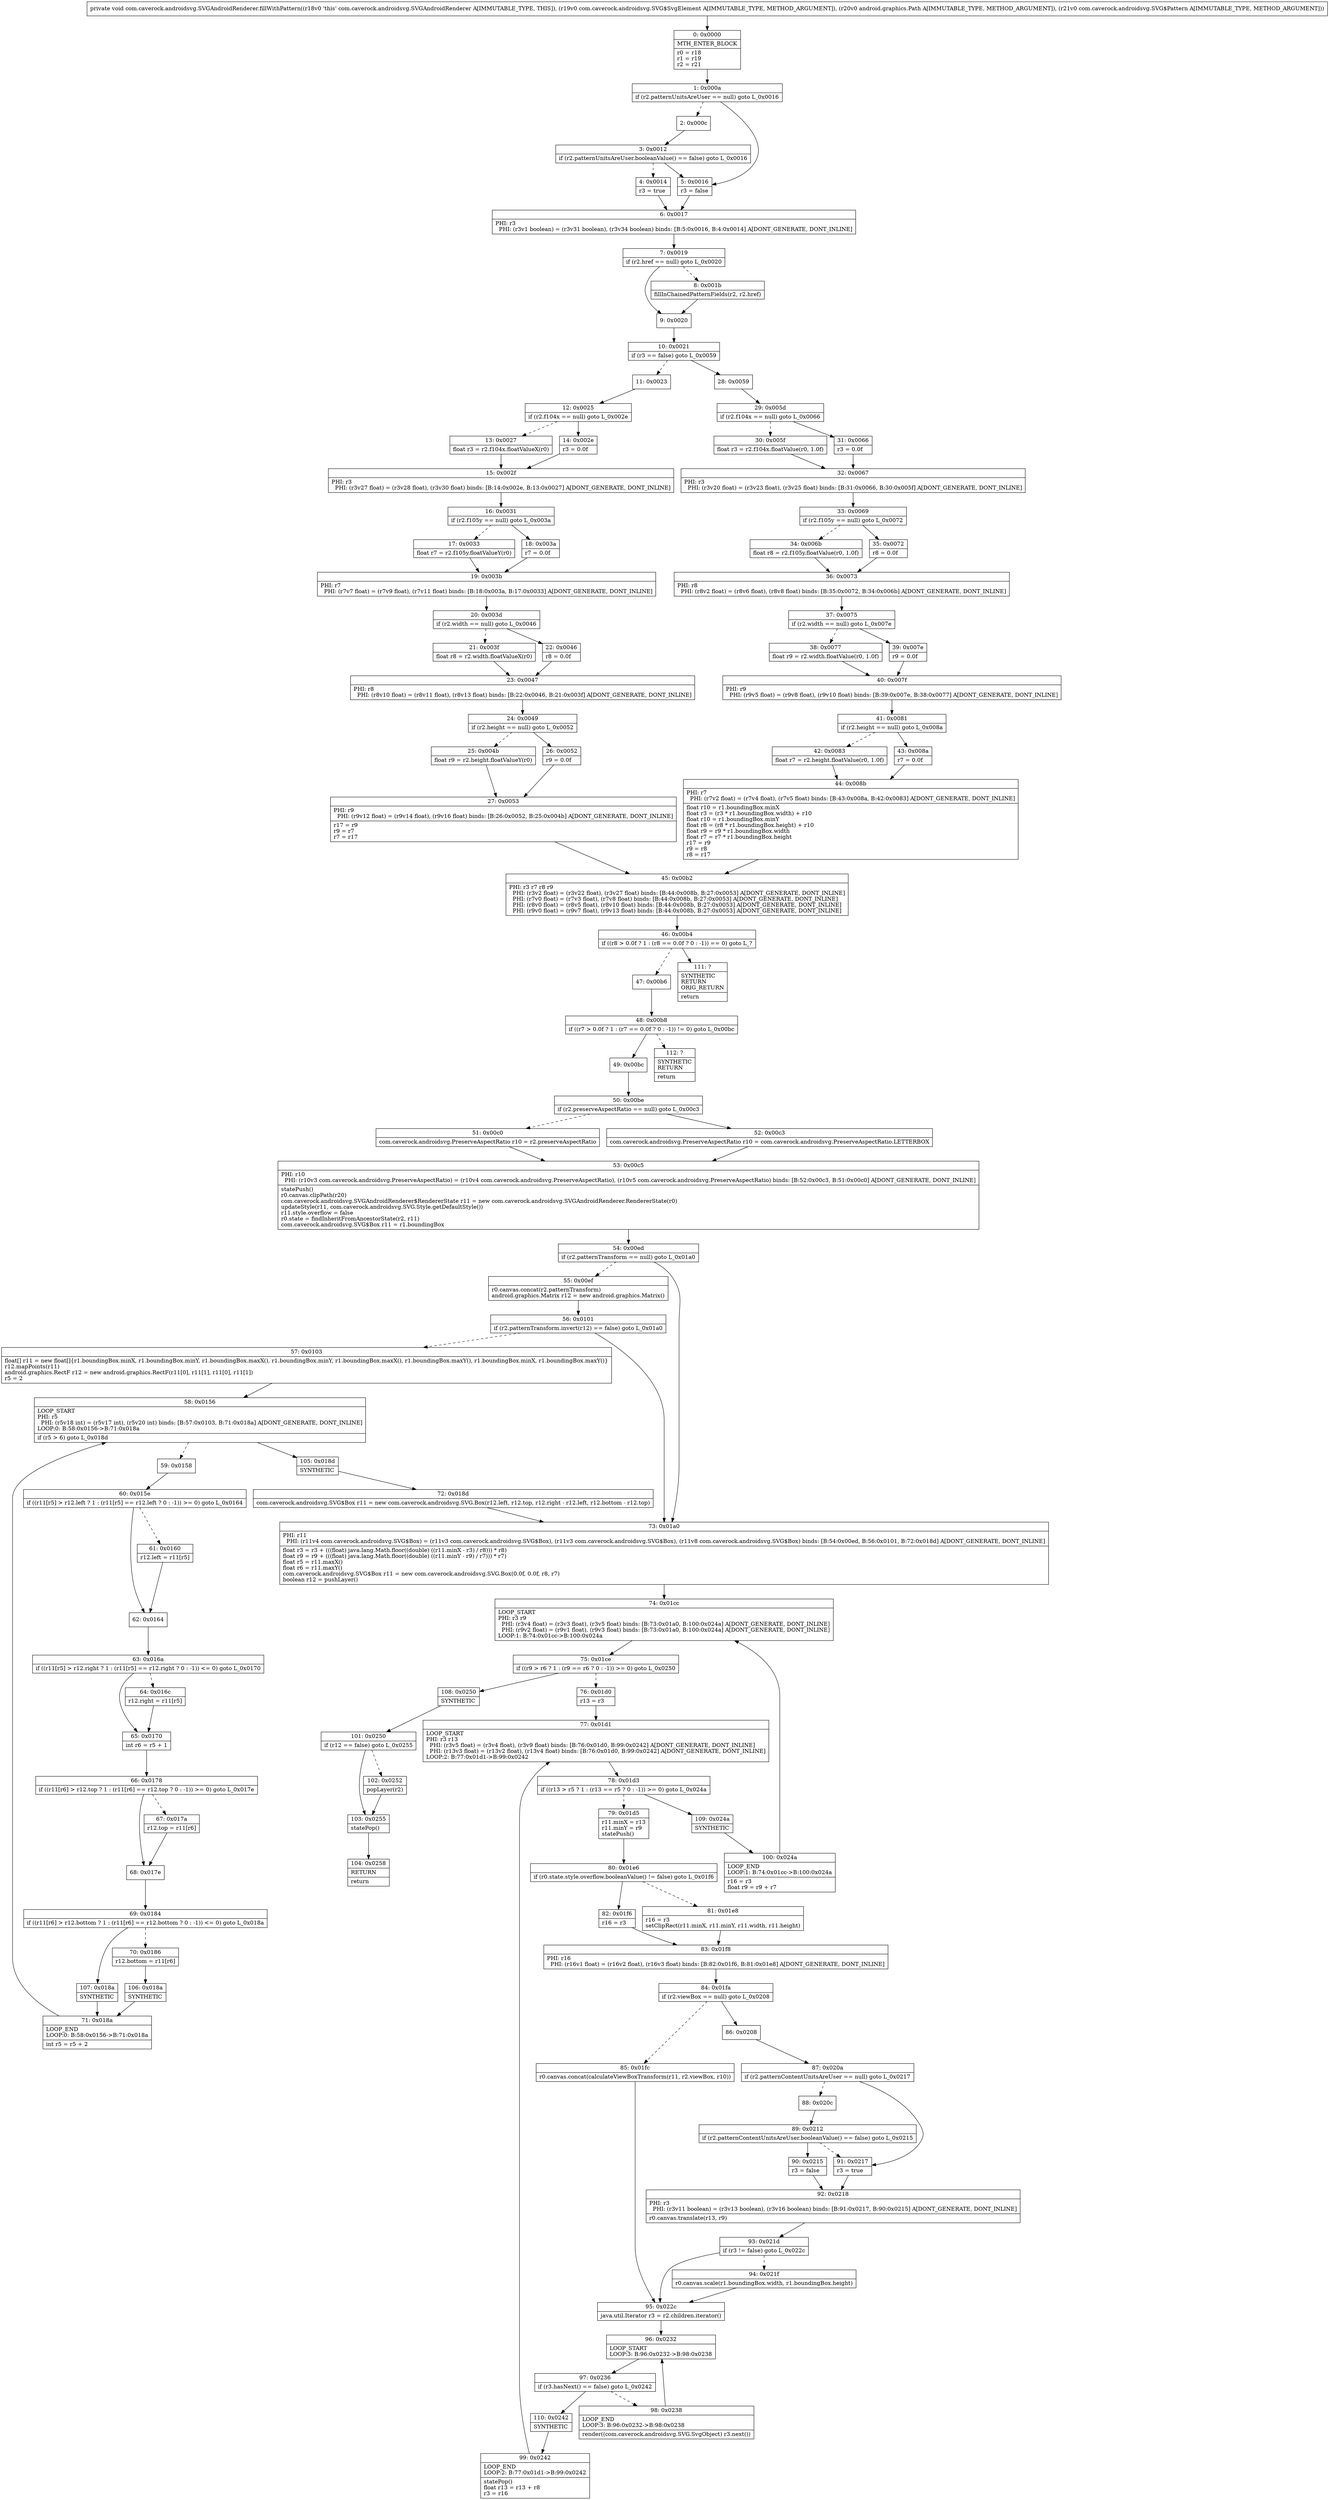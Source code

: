 digraph "CFG forcom.caverock.androidsvg.SVGAndroidRenderer.fillWithPattern(Lcom\/caverock\/androidsvg\/SVG$SvgElement;Landroid\/graphics\/Path;Lcom\/caverock\/androidsvg\/SVG$Pattern;)V" {
Node_0 [shape=record,label="{0\:\ 0x0000|MTH_ENTER_BLOCK\l|r0 = r18\lr1 = r19\lr2 = r21\l}"];
Node_1 [shape=record,label="{1\:\ 0x000a|if (r2.patternUnitsAreUser == null) goto L_0x0016\l}"];
Node_2 [shape=record,label="{2\:\ 0x000c}"];
Node_3 [shape=record,label="{3\:\ 0x0012|if (r2.patternUnitsAreUser.booleanValue() == false) goto L_0x0016\l}"];
Node_4 [shape=record,label="{4\:\ 0x0014|r3 = true\l}"];
Node_5 [shape=record,label="{5\:\ 0x0016|r3 = false\l}"];
Node_6 [shape=record,label="{6\:\ 0x0017|PHI: r3 \l  PHI: (r3v1 boolean) = (r3v31 boolean), (r3v34 boolean) binds: [B:5:0x0016, B:4:0x0014] A[DONT_GENERATE, DONT_INLINE]\l}"];
Node_7 [shape=record,label="{7\:\ 0x0019|if (r2.href == null) goto L_0x0020\l}"];
Node_8 [shape=record,label="{8\:\ 0x001b|fillInChainedPatternFields(r2, r2.href)\l}"];
Node_9 [shape=record,label="{9\:\ 0x0020}"];
Node_10 [shape=record,label="{10\:\ 0x0021|if (r3 == false) goto L_0x0059\l}"];
Node_11 [shape=record,label="{11\:\ 0x0023}"];
Node_12 [shape=record,label="{12\:\ 0x0025|if (r2.f104x == null) goto L_0x002e\l}"];
Node_13 [shape=record,label="{13\:\ 0x0027|float r3 = r2.f104x.floatValueX(r0)\l}"];
Node_14 [shape=record,label="{14\:\ 0x002e|r3 = 0.0f\l}"];
Node_15 [shape=record,label="{15\:\ 0x002f|PHI: r3 \l  PHI: (r3v27 float) = (r3v28 float), (r3v30 float) binds: [B:14:0x002e, B:13:0x0027] A[DONT_GENERATE, DONT_INLINE]\l}"];
Node_16 [shape=record,label="{16\:\ 0x0031|if (r2.f105y == null) goto L_0x003a\l}"];
Node_17 [shape=record,label="{17\:\ 0x0033|float r7 = r2.f105y.floatValueY(r0)\l}"];
Node_18 [shape=record,label="{18\:\ 0x003a|r7 = 0.0f\l}"];
Node_19 [shape=record,label="{19\:\ 0x003b|PHI: r7 \l  PHI: (r7v7 float) = (r7v9 float), (r7v11 float) binds: [B:18:0x003a, B:17:0x0033] A[DONT_GENERATE, DONT_INLINE]\l}"];
Node_20 [shape=record,label="{20\:\ 0x003d|if (r2.width == null) goto L_0x0046\l}"];
Node_21 [shape=record,label="{21\:\ 0x003f|float r8 = r2.width.floatValueX(r0)\l}"];
Node_22 [shape=record,label="{22\:\ 0x0046|r8 = 0.0f\l}"];
Node_23 [shape=record,label="{23\:\ 0x0047|PHI: r8 \l  PHI: (r8v10 float) = (r8v11 float), (r8v13 float) binds: [B:22:0x0046, B:21:0x003f] A[DONT_GENERATE, DONT_INLINE]\l}"];
Node_24 [shape=record,label="{24\:\ 0x0049|if (r2.height == null) goto L_0x0052\l}"];
Node_25 [shape=record,label="{25\:\ 0x004b|float r9 = r2.height.floatValueY(r0)\l}"];
Node_26 [shape=record,label="{26\:\ 0x0052|r9 = 0.0f\l}"];
Node_27 [shape=record,label="{27\:\ 0x0053|PHI: r9 \l  PHI: (r9v12 float) = (r9v14 float), (r9v16 float) binds: [B:26:0x0052, B:25:0x004b] A[DONT_GENERATE, DONT_INLINE]\l|r17 = r9\lr9 = r7\lr7 = r17\l}"];
Node_28 [shape=record,label="{28\:\ 0x0059}"];
Node_29 [shape=record,label="{29\:\ 0x005d|if (r2.f104x == null) goto L_0x0066\l}"];
Node_30 [shape=record,label="{30\:\ 0x005f|float r3 = r2.f104x.floatValue(r0, 1.0f)\l}"];
Node_31 [shape=record,label="{31\:\ 0x0066|r3 = 0.0f\l}"];
Node_32 [shape=record,label="{32\:\ 0x0067|PHI: r3 \l  PHI: (r3v20 float) = (r3v23 float), (r3v25 float) binds: [B:31:0x0066, B:30:0x005f] A[DONT_GENERATE, DONT_INLINE]\l}"];
Node_33 [shape=record,label="{33\:\ 0x0069|if (r2.f105y == null) goto L_0x0072\l}"];
Node_34 [shape=record,label="{34\:\ 0x006b|float r8 = r2.f105y.floatValue(r0, 1.0f)\l}"];
Node_35 [shape=record,label="{35\:\ 0x0072|r8 = 0.0f\l}"];
Node_36 [shape=record,label="{36\:\ 0x0073|PHI: r8 \l  PHI: (r8v2 float) = (r8v6 float), (r8v8 float) binds: [B:35:0x0072, B:34:0x006b] A[DONT_GENERATE, DONT_INLINE]\l}"];
Node_37 [shape=record,label="{37\:\ 0x0075|if (r2.width == null) goto L_0x007e\l}"];
Node_38 [shape=record,label="{38\:\ 0x0077|float r9 = r2.width.floatValue(r0, 1.0f)\l}"];
Node_39 [shape=record,label="{39\:\ 0x007e|r9 = 0.0f\l}"];
Node_40 [shape=record,label="{40\:\ 0x007f|PHI: r9 \l  PHI: (r9v5 float) = (r9v8 float), (r9v10 float) binds: [B:39:0x007e, B:38:0x0077] A[DONT_GENERATE, DONT_INLINE]\l}"];
Node_41 [shape=record,label="{41\:\ 0x0081|if (r2.height == null) goto L_0x008a\l}"];
Node_42 [shape=record,label="{42\:\ 0x0083|float r7 = r2.height.floatValue(r0, 1.0f)\l}"];
Node_43 [shape=record,label="{43\:\ 0x008a|r7 = 0.0f\l}"];
Node_44 [shape=record,label="{44\:\ 0x008b|PHI: r7 \l  PHI: (r7v2 float) = (r7v4 float), (r7v5 float) binds: [B:43:0x008a, B:42:0x0083] A[DONT_GENERATE, DONT_INLINE]\l|float r10 = r1.boundingBox.minX\lfloat r3 = (r3 * r1.boundingBox.width) + r10\lfloat r10 = r1.boundingBox.minY\lfloat r8 = (r8 * r1.boundingBox.height) + r10\lfloat r9 = r9 * r1.boundingBox.width\lfloat r7 = r7 * r1.boundingBox.height\lr17 = r9\lr9 = r8\lr8 = r17\l}"];
Node_45 [shape=record,label="{45\:\ 0x00b2|PHI: r3 r7 r8 r9 \l  PHI: (r3v2 float) = (r3v22 float), (r3v27 float) binds: [B:44:0x008b, B:27:0x0053] A[DONT_GENERATE, DONT_INLINE]\l  PHI: (r7v0 float) = (r7v3 float), (r7v8 float) binds: [B:44:0x008b, B:27:0x0053] A[DONT_GENERATE, DONT_INLINE]\l  PHI: (r8v0 float) = (r8v5 float), (r8v10 float) binds: [B:44:0x008b, B:27:0x0053] A[DONT_GENERATE, DONT_INLINE]\l  PHI: (r9v0 float) = (r9v7 float), (r9v13 float) binds: [B:44:0x008b, B:27:0x0053] A[DONT_GENERATE, DONT_INLINE]\l}"];
Node_46 [shape=record,label="{46\:\ 0x00b4|if ((r8 \> 0.0f ? 1 : (r8 == 0.0f ? 0 : \-1)) == 0) goto L_?\l}"];
Node_47 [shape=record,label="{47\:\ 0x00b6}"];
Node_48 [shape=record,label="{48\:\ 0x00b8|if ((r7 \> 0.0f ? 1 : (r7 == 0.0f ? 0 : \-1)) != 0) goto L_0x00bc\l}"];
Node_49 [shape=record,label="{49\:\ 0x00bc}"];
Node_50 [shape=record,label="{50\:\ 0x00be|if (r2.preserveAspectRatio == null) goto L_0x00c3\l}"];
Node_51 [shape=record,label="{51\:\ 0x00c0|com.caverock.androidsvg.PreserveAspectRatio r10 = r2.preserveAspectRatio\l}"];
Node_52 [shape=record,label="{52\:\ 0x00c3|com.caverock.androidsvg.PreserveAspectRatio r10 = com.caverock.androidsvg.PreserveAspectRatio.LETTERBOX\l}"];
Node_53 [shape=record,label="{53\:\ 0x00c5|PHI: r10 \l  PHI: (r10v3 com.caverock.androidsvg.PreserveAspectRatio) = (r10v4 com.caverock.androidsvg.PreserveAspectRatio), (r10v5 com.caverock.androidsvg.PreserveAspectRatio) binds: [B:52:0x00c3, B:51:0x00c0] A[DONT_GENERATE, DONT_INLINE]\l|statePush()\lr0.canvas.clipPath(r20)\lcom.caverock.androidsvg.SVGAndroidRenderer$RendererState r11 = new com.caverock.androidsvg.SVGAndroidRenderer.RendererState(r0)\lupdateStyle(r11, com.caverock.androidsvg.SVG.Style.getDefaultStyle())\lr11.style.overflow = false\lr0.state = findInheritFromAncestorState(r2, r11)\lcom.caverock.androidsvg.SVG$Box r11 = r1.boundingBox\l}"];
Node_54 [shape=record,label="{54\:\ 0x00ed|if (r2.patternTransform == null) goto L_0x01a0\l}"];
Node_55 [shape=record,label="{55\:\ 0x00ef|r0.canvas.concat(r2.patternTransform)\landroid.graphics.Matrix r12 = new android.graphics.Matrix()\l}"];
Node_56 [shape=record,label="{56\:\ 0x0101|if (r2.patternTransform.invert(r12) == false) goto L_0x01a0\l}"];
Node_57 [shape=record,label="{57\:\ 0x0103|float[] r11 = new float[]\{r1.boundingBox.minX, r1.boundingBox.minY, r1.boundingBox.maxX(), r1.boundingBox.minY, r1.boundingBox.maxX(), r1.boundingBox.maxY(), r1.boundingBox.minX, r1.boundingBox.maxY()\}\lr12.mapPoints(r11)\landroid.graphics.RectF r12 = new android.graphics.RectF(r11[0], r11[1], r11[0], r11[1])\lr5 = 2\l}"];
Node_58 [shape=record,label="{58\:\ 0x0156|LOOP_START\lPHI: r5 \l  PHI: (r5v18 int) = (r5v17 int), (r5v20 int) binds: [B:57:0x0103, B:71:0x018a] A[DONT_GENERATE, DONT_INLINE]\lLOOP:0: B:58:0x0156\-\>B:71:0x018a\l|if (r5 \> 6) goto L_0x018d\l}"];
Node_59 [shape=record,label="{59\:\ 0x0158}"];
Node_60 [shape=record,label="{60\:\ 0x015e|if ((r11[r5] \> r12.left ? 1 : (r11[r5] == r12.left ? 0 : \-1)) \>= 0) goto L_0x0164\l}"];
Node_61 [shape=record,label="{61\:\ 0x0160|r12.left = r11[r5]\l}"];
Node_62 [shape=record,label="{62\:\ 0x0164}"];
Node_63 [shape=record,label="{63\:\ 0x016a|if ((r11[r5] \> r12.right ? 1 : (r11[r5] == r12.right ? 0 : \-1)) \<= 0) goto L_0x0170\l}"];
Node_64 [shape=record,label="{64\:\ 0x016c|r12.right = r11[r5]\l}"];
Node_65 [shape=record,label="{65\:\ 0x0170|int r6 = r5 + 1\l}"];
Node_66 [shape=record,label="{66\:\ 0x0178|if ((r11[r6] \> r12.top ? 1 : (r11[r6] == r12.top ? 0 : \-1)) \>= 0) goto L_0x017e\l}"];
Node_67 [shape=record,label="{67\:\ 0x017a|r12.top = r11[r6]\l}"];
Node_68 [shape=record,label="{68\:\ 0x017e}"];
Node_69 [shape=record,label="{69\:\ 0x0184|if ((r11[r6] \> r12.bottom ? 1 : (r11[r6] == r12.bottom ? 0 : \-1)) \<= 0) goto L_0x018a\l}"];
Node_70 [shape=record,label="{70\:\ 0x0186|r12.bottom = r11[r6]\l}"];
Node_71 [shape=record,label="{71\:\ 0x018a|LOOP_END\lLOOP:0: B:58:0x0156\-\>B:71:0x018a\l|int r5 = r5 + 2\l}"];
Node_72 [shape=record,label="{72\:\ 0x018d|com.caverock.androidsvg.SVG$Box r11 = new com.caverock.androidsvg.SVG.Box(r12.left, r12.top, r12.right \- r12.left, r12.bottom \- r12.top)\l}"];
Node_73 [shape=record,label="{73\:\ 0x01a0|PHI: r11 \l  PHI: (r11v4 com.caverock.androidsvg.SVG$Box) = (r11v3 com.caverock.androidsvg.SVG$Box), (r11v3 com.caverock.androidsvg.SVG$Box), (r11v8 com.caverock.androidsvg.SVG$Box) binds: [B:54:0x00ed, B:56:0x0101, B:72:0x018d] A[DONT_GENERATE, DONT_INLINE]\l|float r3 = r3 + (((float) java.lang.Math.floor((double) ((r11.minX \- r3) \/ r8))) * r8)\lfloat r9 = r9 + (((float) java.lang.Math.floor((double) ((r11.minY \- r9) \/ r7))) * r7)\lfloat r5 = r11.maxX()\lfloat r6 = r11.maxY()\lcom.caverock.androidsvg.SVG$Box r11 = new com.caverock.androidsvg.SVG.Box(0.0f, 0.0f, r8, r7)\lboolean r12 = pushLayer()\l}"];
Node_74 [shape=record,label="{74\:\ 0x01cc|LOOP_START\lPHI: r3 r9 \l  PHI: (r3v4 float) = (r3v3 float), (r3v5 float) binds: [B:73:0x01a0, B:100:0x024a] A[DONT_GENERATE, DONT_INLINE]\l  PHI: (r9v2 float) = (r9v1 float), (r9v3 float) binds: [B:73:0x01a0, B:100:0x024a] A[DONT_GENERATE, DONT_INLINE]\lLOOP:1: B:74:0x01cc\-\>B:100:0x024a\l}"];
Node_75 [shape=record,label="{75\:\ 0x01ce|if ((r9 \> r6 ? 1 : (r9 == r6 ? 0 : \-1)) \>= 0) goto L_0x0250\l}"];
Node_76 [shape=record,label="{76\:\ 0x01d0|r13 = r3\l}"];
Node_77 [shape=record,label="{77\:\ 0x01d1|LOOP_START\lPHI: r3 r13 \l  PHI: (r3v5 float) = (r3v4 float), (r3v9 float) binds: [B:76:0x01d0, B:99:0x0242] A[DONT_GENERATE, DONT_INLINE]\l  PHI: (r13v3 float) = (r13v2 float), (r13v4 float) binds: [B:76:0x01d0, B:99:0x0242] A[DONT_GENERATE, DONT_INLINE]\lLOOP:2: B:77:0x01d1\-\>B:99:0x0242\l}"];
Node_78 [shape=record,label="{78\:\ 0x01d3|if ((r13 \> r5 ? 1 : (r13 == r5 ? 0 : \-1)) \>= 0) goto L_0x024a\l}"];
Node_79 [shape=record,label="{79\:\ 0x01d5|r11.minX = r13\lr11.minY = r9\lstatePush()\l}"];
Node_80 [shape=record,label="{80\:\ 0x01e6|if (r0.state.style.overflow.booleanValue() != false) goto L_0x01f6\l}"];
Node_81 [shape=record,label="{81\:\ 0x01e8|r16 = r3\lsetClipRect(r11.minX, r11.minY, r11.width, r11.height)\l}"];
Node_82 [shape=record,label="{82\:\ 0x01f6|r16 = r3\l}"];
Node_83 [shape=record,label="{83\:\ 0x01f8|PHI: r16 \l  PHI: (r16v1 float) = (r16v2 float), (r16v3 float) binds: [B:82:0x01f6, B:81:0x01e8] A[DONT_GENERATE, DONT_INLINE]\l}"];
Node_84 [shape=record,label="{84\:\ 0x01fa|if (r2.viewBox == null) goto L_0x0208\l}"];
Node_85 [shape=record,label="{85\:\ 0x01fc|r0.canvas.concat(calculateViewBoxTransform(r11, r2.viewBox, r10))\l}"];
Node_86 [shape=record,label="{86\:\ 0x0208}"];
Node_87 [shape=record,label="{87\:\ 0x020a|if (r2.patternContentUnitsAreUser == null) goto L_0x0217\l}"];
Node_88 [shape=record,label="{88\:\ 0x020c}"];
Node_89 [shape=record,label="{89\:\ 0x0212|if (r2.patternContentUnitsAreUser.booleanValue() == false) goto L_0x0215\l}"];
Node_90 [shape=record,label="{90\:\ 0x0215|r3 = false\l}"];
Node_91 [shape=record,label="{91\:\ 0x0217|r3 = true\l}"];
Node_92 [shape=record,label="{92\:\ 0x0218|PHI: r3 \l  PHI: (r3v11 boolean) = (r3v13 boolean), (r3v16 boolean) binds: [B:91:0x0217, B:90:0x0215] A[DONT_GENERATE, DONT_INLINE]\l|r0.canvas.translate(r13, r9)\l}"];
Node_93 [shape=record,label="{93\:\ 0x021d|if (r3 != false) goto L_0x022c\l}"];
Node_94 [shape=record,label="{94\:\ 0x021f|r0.canvas.scale(r1.boundingBox.width, r1.boundingBox.height)\l}"];
Node_95 [shape=record,label="{95\:\ 0x022c|java.util.Iterator r3 = r2.children.iterator()\l}"];
Node_96 [shape=record,label="{96\:\ 0x0232|LOOP_START\lLOOP:3: B:96:0x0232\-\>B:98:0x0238\l}"];
Node_97 [shape=record,label="{97\:\ 0x0236|if (r3.hasNext() == false) goto L_0x0242\l}"];
Node_98 [shape=record,label="{98\:\ 0x0238|LOOP_END\lLOOP:3: B:96:0x0232\-\>B:98:0x0238\l|render((com.caverock.androidsvg.SVG.SvgObject) r3.next())\l}"];
Node_99 [shape=record,label="{99\:\ 0x0242|LOOP_END\lLOOP:2: B:77:0x01d1\-\>B:99:0x0242\l|statePop()\lfloat r13 = r13 + r8\lr3 = r16\l}"];
Node_100 [shape=record,label="{100\:\ 0x024a|LOOP_END\lLOOP:1: B:74:0x01cc\-\>B:100:0x024a\l|r16 = r3\lfloat r9 = r9 + r7\l}"];
Node_101 [shape=record,label="{101\:\ 0x0250|if (r12 == false) goto L_0x0255\l}"];
Node_102 [shape=record,label="{102\:\ 0x0252|popLayer(r2)\l}"];
Node_103 [shape=record,label="{103\:\ 0x0255|statePop()\l}"];
Node_104 [shape=record,label="{104\:\ 0x0258|RETURN\l|return\l}"];
Node_105 [shape=record,label="{105\:\ 0x018d|SYNTHETIC\l}"];
Node_106 [shape=record,label="{106\:\ 0x018a|SYNTHETIC\l}"];
Node_107 [shape=record,label="{107\:\ 0x018a|SYNTHETIC\l}"];
Node_108 [shape=record,label="{108\:\ 0x0250|SYNTHETIC\l}"];
Node_109 [shape=record,label="{109\:\ 0x024a|SYNTHETIC\l}"];
Node_110 [shape=record,label="{110\:\ 0x0242|SYNTHETIC\l}"];
Node_111 [shape=record,label="{111\:\ ?|SYNTHETIC\lRETURN\lORIG_RETURN\l|return\l}"];
Node_112 [shape=record,label="{112\:\ ?|SYNTHETIC\lRETURN\l|return\l}"];
MethodNode[shape=record,label="{private void com.caverock.androidsvg.SVGAndroidRenderer.fillWithPattern((r18v0 'this' com.caverock.androidsvg.SVGAndroidRenderer A[IMMUTABLE_TYPE, THIS]), (r19v0 com.caverock.androidsvg.SVG$SvgElement A[IMMUTABLE_TYPE, METHOD_ARGUMENT]), (r20v0 android.graphics.Path A[IMMUTABLE_TYPE, METHOD_ARGUMENT]), (r21v0 com.caverock.androidsvg.SVG$Pattern A[IMMUTABLE_TYPE, METHOD_ARGUMENT])) }"];
MethodNode -> Node_0;
Node_0 -> Node_1;
Node_1 -> Node_2[style=dashed];
Node_1 -> Node_5;
Node_2 -> Node_3;
Node_3 -> Node_4[style=dashed];
Node_3 -> Node_5;
Node_4 -> Node_6;
Node_5 -> Node_6;
Node_6 -> Node_7;
Node_7 -> Node_8[style=dashed];
Node_7 -> Node_9;
Node_8 -> Node_9;
Node_9 -> Node_10;
Node_10 -> Node_11[style=dashed];
Node_10 -> Node_28;
Node_11 -> Node_12;
Node_12 -> Node_13[style=dashed];
Node_12 -> Node_14;
Node_13 -> Node_15;
Node_14 -> Node_15;
Node_15 -> Node_16;
Node_16 -> Node_17[style=dashed];
Node_16 -> Node_18;
Node_17 -> Node_19;
Node_18 -> Node_19;
Node_19 -> Node_20;
Node_20 -> Node_21[style=dashed];
Node_20 -> Node_22;
Node_21 -> Node_23;
Node_22 -> Node_23;
Node_23 -> Node_24;
Node_24 -> Node_25[style=dashed];
Node_24 -> Node_26;
Node_25 -> Node_27;
Node_26 -> Node_27;
Node_27 -> Node_45;
Node_28 -> Node_29;
Node_29 -> Node_30[style=dashed];
Node_29 -> Node_31;
Node_30 -> Node_32;
Node_31 -> Node_32;
Node_32 -> Node_33;
Node_33 -> Node_34[style=dashed];
Node_33 -> Node_35;
Node_34 -> Node_36;
Node_35 -> Node_36;
Node_36 -> Node_37;
Node_37 -> Node_38[style=dashed];
Node_37 -> Node_39;
Node_38 -> Node_40;
Node_39 -> Node_40;
Node_40 -> Node_41;
Node_41 -> Node_42[style=dashed];
Node_41 -> Node_43;
Node_42 -> Node_44;
Node_43 -> Node_44;
Node_44 -> Node_45;
Node_45 -> Node_46;
Node_46 -> Node_47[style=dashed];
Node_46 -> Node_111;
Node_47 -> Node_48;
Node_48 -> Node_49;
Node_48 -> Node_112[style=dashed];
Node_49 -> Node_50;
Node_50 -> Node_51[style=dashed];
Node_50 -> Node_52;
Node_51 -> Node_53;
Node_52 -> Node_53;
Node_53 -> Node_54;
Node_54 -> Node_55[style=dashed];
Node_54 -> Node_73;
Node_55 -> Node_56;
Node_56 -> Node_57[style=dashed];
Node_56 -> Node_73;
Node_57 -> Node_58;
Node_58 -> Node_59[style=dashed];
Node_58 -> Node_105;
Node_59 -> Node_60;
Node_60 -> Node_61[style=dashed];
Node_60 -> Node_62;
Node_61 -> Node_62;
Node_62 -> Node_63;
Node_63 -> Node_64[style=dashed];
Node_63 -> Node_65;
Node_64 -> Node_65;
Node_65 -> Node_66;
Node_66 -> Node_67[style=dashed];
Node_66 -> Node_68;
Node_67 -> Node_68;
Node_68 -> Node_69;
Node_69 -> Node_70[style=dashed];
Node_69 -> Node_107;
Node_70 -> Node_106;
Node_71 -> Node_58;
Node_72 -> Node_73;
Node_73 -> Node_74;
Node_74 -> Node_75;
Node_75 -> Node_76[style=dashed];
Node_75 -> Node_108;
Node_76 -> Node_77;
Node_77 -> Node_78;
Node_78 -> Node_79[style=dashed];
Node_78 -> Node_109;
Node_79 -> Node_80;
Node_80 -> Node_81[style=dashed];
Node_80 -> Node_82;
Node_81 -> Node_83;
Node_82 -> Node_83;
Node_83 -> Node_84;
Node_84 -> Node_85[style=dashed];
Node_84 -> Node_86;
Node_85 -> Node_95;
Node_86 -> Node_87;
Node_87 -> Node_88[style=dashed];
Node_87 -> Node_91;
Node_88 -> Node_89;
Node_89 -> Node_90;
Node_89 -> Node_91[style=dashed];
Node_90 -> Node_92;
Node_91 -> Node_92;
Node_92 -> Node_93;
Node_93 -> Node_94[style=dashed];
Node_93 -> Node_95;
Node_94 -> Node_95;
Node_95 -> Node_96;
Node_96 -> Node_97;
Node_97 -> Node_98[style=dashed];
Node_97 -> Node_110;
Node_98 -> Node_96;
Node_99 -> Node_77;
Node_100 -> Node_74;
Node_101 -> Node_102[style=dashed];
Node_101 -> Node_103;
Node_102 -> Node_103;
Node_103 -> Node_104;
Node_105 -> Node_72;
Node_106 -> Node_71;
Node_107 -> Node_71;
Node_108 -> Node_101;
Node_109 -> Node_100;
Node_110 -> Node_99;
}

